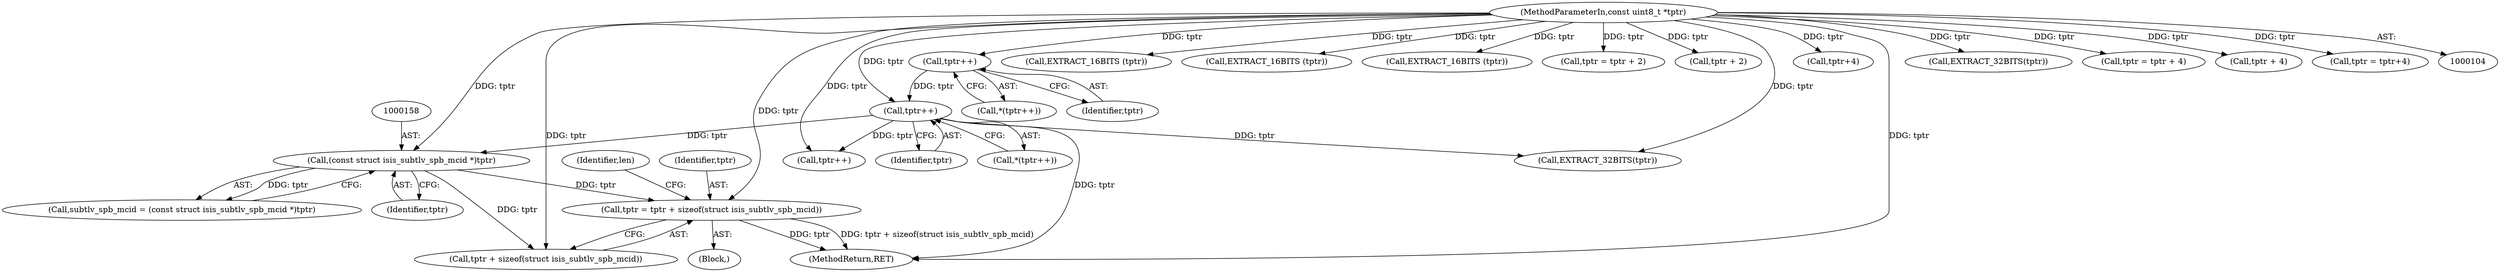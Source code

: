 digraph "0_tcpdump_b20e1639dbac84b3fcb393858521c13ad47a9d70_0@pointer" {
"1000180" [label="(Call,tptr = tptr + sizeof(struct isis_subtlv_spb_mcid))"];
"1000157" [label="(Call,(const struct isis_subtlv_spb_mcid *)tptr)"];
"1000126" [label="(Call,tptr++)"];
"1000121" [label="(Call,tptr++)"];
"1000106" [label="(MethodParameterIn,const uint8_t *tptr)"];
"1000227" [label="(Call,tptr++)"];
"1000315" [label="(Call,EXTRACT_16BITS (tptr))"];
"1000309" [label="(Call,EXTRACT_16BITS (tptr))"];
"1000321" [label="(Call,EXTRACT_16BITS (tptr))"];
"1000182" [label="(Call,tptr + sizeof(struct isis_subtlv_spb_mcid))"];
"1000155" [label="(Call,subtlv_spb_mcid = (const struct isis_subtlv_spb_mcid *)tptr)"];
"1000122" [label="(Identifier,tptr)"];
"1000325" [label="(Call,tptr = tptr + 2)"];
"1000327" [label="(Call,tptr + 2)"];
"1000120" [label="(Call,*(tptr++))"];
"1000159" [label="(Identifier,tptr)"];
"1000353" [label="(MethodReturn,RET)"];
"1000187" [label="(Identifier,len)"];
"1000181" [label="(Identifier,tptr)"];
"1000180" [label="(Call,tptr = tptr + sizeof(struct isis_subtlv_spb_mcid))"];
"1000299" [label="(Call,tptr+4)"];
"1000125" [label="(Call,*(tptr++))"];
"1000295" [label="(Call,EXTRACT_32BITS(tptr))"];
"1000150" [label="(Block,)"];
"1000248" [label="(Call,EXTRACT_32BITS(tptr))"];
"1000264" [label="(Call,tptr = tptr + 4)"];
"1000127" [label="(Identifier,tptr)"];
"1000121" [label="(Call,tptr++)"];
"1000106" [label="(MethodParameterIn,const uint8_t *tptr)"];
"1000266" [label="(Call,tptr + 4)"];
"1000297" [label="(Call,tptr = tptr+4)"];
"1000126" [label="(Call,tptr++)"];
"1000157" [label="(Call,(const struct isis_subtlv_spb_mcid *)tptr)"];
"1000180" -> "1000150"  [label="AST: "];
"1000180" -> "1000182"  [label="CFG: "];
"1000181" -> "1000180"  [label="AST: "];
"1000182" -> "1000180"  [label="AST: "];
"1000187" -> "1000180"  [label="CFG: "];
"1000180" -> "1000353"  [label="DDG: tptr"];
"1000180" -> "1000353"  [label="DDG: tptr + sizeof(struct isis_subtlv_spb_mcid)"];
"1000157" -> "1000180"  [label="DDG: tptr"];
"1000106" -> "1000180"  [label="DDG: tptr"];
"1000157" -> "1000155"  [label="AST: "];
"1000157" -> "1000159"  [label="CFG: "];
"1000158" -> "1000157"  [label="AST: "];
"1000159" -> "1000157"  [label="AST: "];
"1000155" -> "1000157"  [label="CFG: "];
"1000157" -> "1000155"  [label="DDG: tptr"];
"1000126" -> "1000157"  [label="DDG: tptr"];
"1000106" -> "1000157"  [label="DDG: tptr"];
"1000157" -> "1000182"  [label="DDG: tptr"];
"1000126" -> "1000125"  [label="AST: "];
"1000126" -> "1000127"  [label="CFG: "];
"1000127" -> "1000126"  [label="AST: "];
"1000125" -> "1000126"  [label="CFG: "];
"1000126" -> "1000353"  [label="DDG: tptr"];
"1000121" -> "1000126"  [label="DDG: tptr"];
"1000106" -> "1000126"  [label="DDG: tptr"];
"1000126" -> "1000227"  [label="DDG: tptr"];
"1000126" -> "1000295"  [label="DDG: tptr"];
"1000121" -> "1000120"  [label="AST: "];
"1000121" -> "1000122"  [label="CFG: "];
"1000122" -> "1000121"  [label="AST: "];
"1000120" -> "1000121"  [label="CFG: "];
"1000106" -> "1000121"  [label="DDG: tptr"];
"1000106" -> "1000104"  [label="AST: "];
"1000106" -> "1000353"  [label="DDG: tptr"];
"1000106" -> "1000182"  [label="DDG: tptr"];
"1000106" -> "1000227"  [label="DDG: tptr"];
"1000106" -> "1000248"  [label="DDG: tptr"];
"1000106" -> "1000264"  [label="DDG: tptr"];
"1000106" -> "1000266"  [label="DDG: tptr"];
"1000106" -> "1000295"  [label="DDG: tptr"];
"1000106" -> "1000297"  [label="DDG: tptr"];
"1000106" -> "1000299"  [label="DDG: tptr"];
"1000106" -> "1000309"  [label="DDG: tptr"];
"1000106" -> "1000315"  [label="DDG: tptr"];
"1000106" -> "1000321"  [label="DDG: tptr"];
"1000106" -> "1000325"  [label="DDG: tptr"];
"1000106" -> "1000327"  [label="DDG: tptr"];
}
